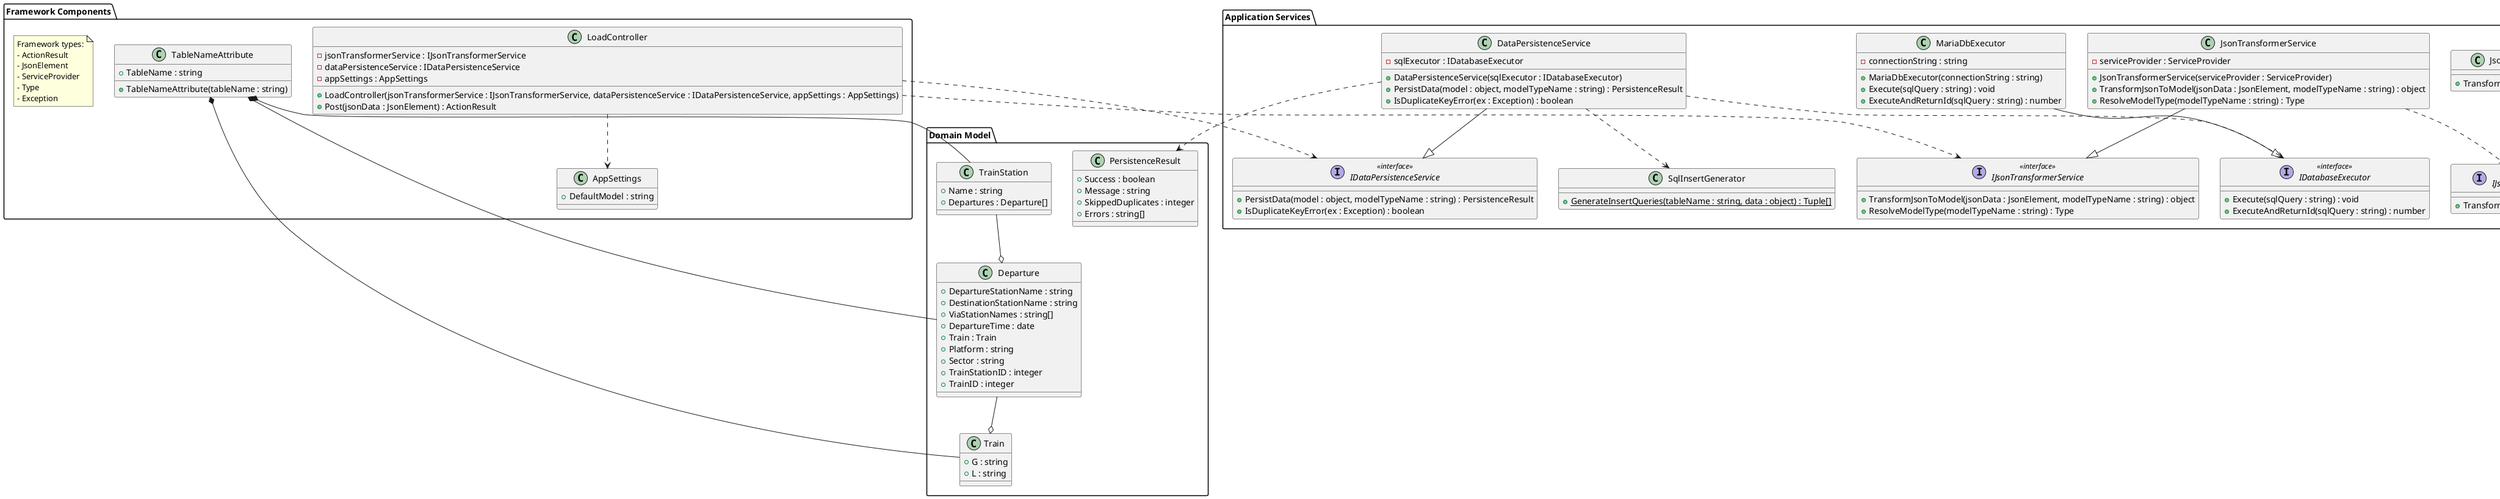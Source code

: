 @startuml

    ' Remove color coding and use packages instead
    ' Framework package
    package "Framework Components" {
        class LoadController {
            - jsonTransformerService : IJsonTransformerService
            - dataPersistenceService : IDataPersistenceService
            - appSettings : AppSettings
            + LoadController(jsonTransformerService : IJsonTransformerService, dataPersistenceService : IDataPersistenceService, appSettings : AppSettings)
            + Post(jsonData : JsonElement) : ActionResult
        }

        class TableNameAttribute {
            + TableName : string
            + TableNameAttribute(tableName : string)
        }

        class AppSettings {
            + DefaultModel : string
        }

        note "Framework types:\n- ActionResult\n- JsonElement\n- ServiceProvider\n- Type\n- Exception" as FrameworkNote
    }

    ' Domain Model package
    package "Domain Model" {
        class Departure {
            + DepartureStationName : string 
            + DestinationStationName : string 
            + ViaStationNames : string[] 
            + DepartureTime : date
            + Train : Train
            + Platform : string
            + Sector : string
            + TrainStationID : integer
            + TrainID : integer
        }

        class Train {
            + G : string
            + L : string
        }

        class TrainStation {
            + Name : string
            + Departures : Departure[]
        }

        class PersistenceResult {
            + Success : boolean
            + Message : string
            + SkippedDuplicates : integer
            + Errors : string[]
        }
    }

    ' Services package
    package "Application Services" {
        interface "IDatabaseExecutor" as IDatabaseExecutor <<interface>> {
            + Execute(sqlQuery : string) : void
            + ExecuteAndReturnId(sqlQuery : string) : number
        }

        class MariaDbExecutor {
            - connectionString : string
            + MariaDbExecutor(connectionString : string)
            + Execute(sqlQuery : string) : void
            + ExecuteAndReturnId(sqlQuery : string) : number
        }

        interface "IJsonToModelTransformer<T>" as IJsonToModelTransformer <<interface>> {
            + Transform(jsonData : JsonElement) : T
        }

        class JsonToModelTransformer<T> {
            + Transform(jsonData : JsonElement) : T
        }

        interface "IJsonTransformerService" as IJsonTransformerService <<interface>> {
            + TransformJsonToModel(jsonData : JsonElement, modelTypeName : string) : object
            + ResolveModelType(modelTypeName : string) : Type
        }

        class JsonTransformerService {
            - serviceProvider : ServiceProvider
            + JsonTransformerService(serviceProvider : ServiceProvider)
            + TransformJsonToModel(jsonData : JsonElement, modelTypeName : string) : object
            + ResolveModelType(modelTypeName : string) : Type
        }

        interface "IDataPersistenceService" as IDataPersistenceService <<interface>> {
            + PersistData(model : object, modelTypeName : string) : PersistenceResult
            + IsDuplicateKeyError(ex : Exception) : boolean
        }

        class DataPersistenceService {
            - sqlExecutor : IDatabaseExecutor
            + DataPersistenceService(sqlExecutor : IDatabaseExecutor)
            + PersistData(model : object, modelTypeName : string) : PersistenceResult
            + IsDuplicateKeyError(ex : Exception) : boolean
        }

        class SqlInsertGenerator {
            + {static} GenerateInsertQueries(tableName : string, data : object) : Tuple[]
        }
    }

    ' Relationships
    TrainStation --o Departure
    Departure --o Train
    MariaDbExecutor --|> IDatabaseExecutor
    JsonTransformerService --|> IJsonTransformerService
    DataPersistenceService --|> IDataPersistenceService
    JsonToModelTransformer --|> IJsonToModelTransformer
    
    LoadController ..> IJsonTransformerService
    LoadController ..> IDataPersistenceService
    LoadController ..> AppSettings
    
    DataPersistenceService ..> IDatabaseExecutor
    DataPersistenceService ..> SqlInsertGenerator
    DataPersistenceService ..> PersistenceResult
    
    JsonTransformerService ..> IJsonToModelTransformer
    
    TableNameAttribute *-- Departure
    TableNameAttribute *-- Train
    TableNameAttribute *-- TrainStation

@enduml
